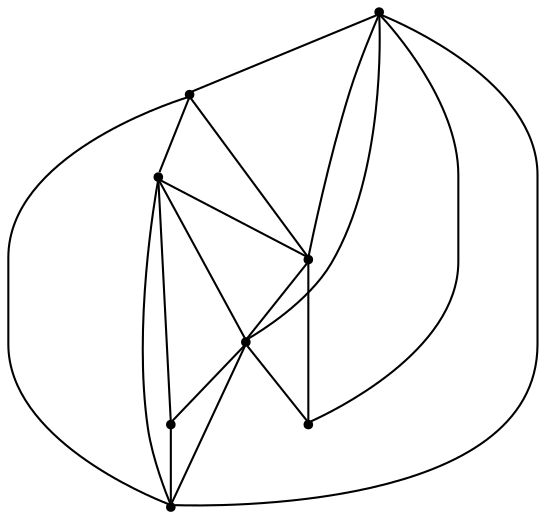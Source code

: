 graph {
  node [shape=point,comment="{\"directed\":false,\"doi\":\"10.1007/978-3-642-11805-0_30\",\"figure\":\"2 (1)\"}"]

  v0 [pos="840.8127736291219,690.6052261699331"]
  v1 [pos="525.5783375274302,690.6052261699331"]
  v2 [pos="709.4650992105173,795.6433952678333"]
  v3 [pos="735.7346309129581,743.1242153167725"]
  v4 [pos="683.195551601676,743.1242153167725"]
  v5 [pos="656.9260039928347,874.4219425894996"]
  v6 [pos="630.6564722903938,795.6433952678333"]
  v7 [pos="656.9260039928347,953.2006807153875"]

  v0 -- v1 [id="-1",pos="840.8127736291219,690.6052261699331 525.5783375274302,690.6052261699331 525.5783375274302,690.6052261699331 525.5783375274302,690.6052261699331"]
  v1 -- v7 [id="-2",pos="525.5783375274302,690.6052261699331 656.9260039928347,953.2006807153875 656.9260039928347,953.2006807153875 656.9260039928347,953.2006807153875"]
  v1 -- v6 [id="-3",pos="525.5783375274302,690.6052261699331 630.6564722903938,795.6433952678333 630.6564722903938,795.6433952678333 630.6564722903938,795.6433952678333"]
  v6 -- v4 [id="-4",pos="630.6564722903938,795.6433952678333 683.195551601676,743.1242153167725 683.195551601676,743.1242153167725 683.195551601676,743.1242153167725"]
  v6 -- v5 [id="-5",pos="630.6564722903938,795.6433952678333 656.9260039928347,874.4219425894996 656.9260039928347,874.4219425894996 656.9260039928347,874.4219425894996"]
  v7 -- v6 [id="-6",pos="656.9260039928347,953.2006807153875 630.6564722903938,795.6433952678333 630.6564722903938,795.6433952678333 630.6564722903938,795.6433952678333"]
  v7 -- v0 [id="-7",pos="656.9260039928347,953.2006807153875 840.8127736291219,690.6052261699331 840.8127736291219,690.6052261699331 840.8127736291219,690.6052261699331"]
  v7 -- v2 [id="-8",pos="656.9260039928347,953.2006807153875 709.4650992105173,795.6433952678333 709.4650992105173,795.6433952678333 709.4650992105173,795.6433952678333"]
  v5 -- v7 [id="-9",pos="656.9260039928347,874.4219425894996 656.9260039928347,953.2006807153875 656.9260039928347,953.2006807153875 656.9260039928347,953.2006807153875"]
  v4 -- v1 [id="-10",pos="683.195551601676,743.1242153167725 525.5783375274302,690.6052261699331 525.5783375274302,690.6052261699331 525.5783375274302,690.6052261699331"]
  v4 -- v0 [id="-11",pos="683.195551601676,743.1242153167725 840.8127736291219,690.6052261699331 840.8127736291219,690.6052261699331 840.8127736291219,690.6052261699331"]
  v4 -- v2 [id="-12",pos="683.195551601676,743.1242153167725 709.4650992105173,795.6433952678333 709.4650992105173,795.6433952678333 709.4650992105173,795.6433952678333"]
  v2 -- v3 [id="-13",pos="709.4650992105173,795.6433952678333 735.7346309129581,743.1242153167725 735.7346309129581,743.1242153167725 735.7346309129581,743.1242153167725"]
  v2 -- v6 [id="-14",pos="709.4650992105173,795.6433952678333 630.6564722903938,795.6433952678333 630.6564722903938,795.6433952678333 630.6564722903938,795.6433952678333"]
  v2 -- v5 [id="-15",pos="709.4650992105173,795.6433952678333 656.9260039928347,874.4219425894996 656.9260039928347,874.4219425894996 656.9260039928347,874.4219425894996"]
  v3 -- v4 [id="-16",pos="735.7346309129581,743.1242153167725 683.195551601676,743.1242153167725 683.195551601676,743.1242153167725 683.195551601676,743.1242153167725"]
  v3 -- v0 [id="-17",pos="735.7346309129581,743.1242153167725 840.8127736291219,690.6052261699331 840.8127736291219,690.6052261699331 840.8127736291219,690.6052261699331"]
  v0 -- v2 [id="-18",pos="840.8127736291219,690.6052261699331 709.4650992105173,795.6433952678333 709.4650992105173,795.6433952678333 709.4650992105173,795.6433952678333"]
}